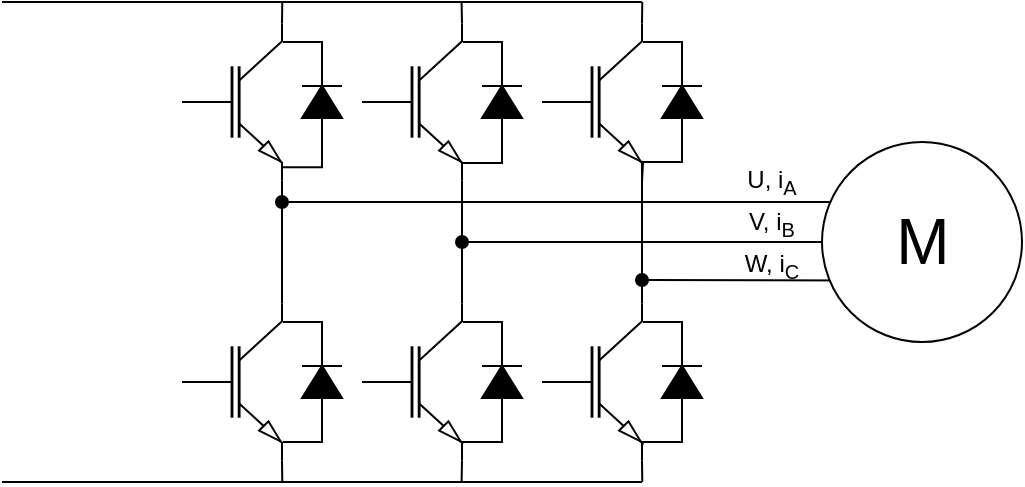 <mxfile>
    <diagram id="fXAL7jxrKui0sIYvCSV5" name="Detailed">
        <mxGraphModel dx="1079" dy="790" grid="1" gridSize="10" guides="1" tooltips="1" connect="1" arrows="1" fold="1" page="1" pageScale="1" pageWidth="850" pageHeight="1100" math="0" shadow="0">
            <root>
                <mxCell id="0"/>
                <mxCell id="1" parent="0"/>
                <mxCell id="2" value="" style="group" vertex="1" connectable="0" parent="1">
                    <mxGeometry x="310" y="220" width="80" height="100" as="geometry"/>
                </mxCell>
                <mxCell id="3" value="" style="verticalLabelPosition=bottom;shadow=0;dashed=0;align=center;html=1;verticalAlign=top;shape=mxgraph.electrical.transistors.nigbt;" vertex="1" parent="2">
                    <mxGeometry width="50" height="100" as="geometry"/>
                </mxCell>
                <mxCell id="4" style="edgeStyle=orthogonalEdgeStyle;rounded=0;html=1;exitX=1;exitY=0.5;exitDx=0;exitDy=0;exitPerimeter=0;endArrow=none;endFill=0;" edge="1" parent="2" source="6">
                    <mxGeometry relative="1" as="geometry">
                        <mxPoint x="50" y="20" as="targetPoint"/>
                    </mxGeometry>
                </mxCell>
                <mxCell id="5" style="edgeStyle=orthogonalEdgeStyle;rounded=0;html=1;exitX=0;exitY=0.5;exitDx=0;exitDy=0;exitPerimeter=0;endArrow=none;endFill=0;entryX=1.003;entryY=0.915;entryDx=0;entryDy=0;entryPerimeter=0;" edge="1" parent="2" source="6" target="3">
                    <mxGeometry relative="1" as="geometry">
                        <mxPoint x="70" y="110" as="targetPoint"/>
                    </mxGeometry>
                </mxCell>
                <mxCell id="6" value="" style="pointerEvents=1;fillColor=strokeColor;verticalLabelPosition=bottom;shadow=0;dashed=0;align=center;html=1;verticalAlign=top;shape=mxgraph.electrical.diodes.diode;rotation=-90;" vertex="1" parent="2">
                    <mxGeometry x="50" y="40" width="40" height="20" as="geometry"/>
                </mxCell>
                <mxCell id="7" value="" style="group" vertex="1" connectable="0" parent="1">
                    <mxGeometry x="310" y="360" width="80" height="100" as="geometry"/>
                </mxCell>
                <mxCell id="8" value="" style="verticalLabelPosition=bottom;shadow=0;dashed=0;align=center;html=1;verticalAlign=top;shape=mxgraph.electrical.transistors.nigbt;" vertex="1" parent="7">
                    <mxGeometry width="50" height="100" as="geometry"/>
                </mxCell>
                <mxCell id="9" style="edgeStyle=orthogonalEdgeStyle;rounded=0;html=1;exitX=1;exitY=0.5;exitDx=0;exitDy=0;exitPerimeter=0;endArrow=none;endFill=0;" edge="1" parent="7" source="11">
                    <mxGeometry relative="1" as="geometry">
                        <mxPoint x="50" y="20" as="targetPoint"/>
                    </mxGeometry>
                </mxCell>
                <mxCell id="10" style="edgeStyle=orthogonalEdgeStyle;rounded=0;html=1;exitX=0;exitY=0.5;exitDx=0;exitDy=0;exitPerimeter=0;endArrow=none;endFill=0;" edge="1" parent="7" source="11">
                    <mxGeometry relative="1" as="geometry">
                        <mxPoint x="50" y="80" as="targetPoint"/>
                    </mxGeometry>
                </mxCell>
                <mxCell id="11" value="" style="pointerEvents=1;fillColor=strokeColor;verticalLabelPosition=bottom;shadow=0;dashed=0;align=center;html=1;verticalAlign=top;shape=mxgraph.electrical.diodes.diode;rotation=-90;" vertex="1" parent="7">
                    <mxGeometry x="50" y="40" width="40" height="20" as="geometry"/>
                </mxCell>
                <mxCell id="12" value="" style="group" vertex="1" connectable="0" parent="1">
                    <mxGeometry x="490" y="220" width="80" height="100" as="geometry"/>
                </mxCell>
                <mxCell id="13" value="" style="verticalLabelPosition=bottom;shadow=0;dashed=0;align=center;html=1;verticalAlign=top;shape=mxgraph.electrical.transistors.nigbt;" vertex="1" parent="12">
                    <mxGeometry width="50" height="100" as="geometry"/>
                </mxCell>
                <mxCell id="14" style="edgeStyle=orthogonalEdgeStyle;rounded=0;html=1;exitX=1;exitY=0.5;exitDx=0;exitDy=0;exitPerimeter=0;endArrow=none;endFill=0;" edge="1" parent="12" source="16">
                    <mxGeometry relative="1" as="geometry">
                        <mxPoint x="50" y="20" as="targetPoint"/>
                    </mxGeometry>
                </mxCell>
                <mxCell id="15" style="edgeStyle=orthogonalEdgeStyle;rounded=0;html=1;exitX=0;exitY=0.5;exitDx=0;exitDy=0;exitPerimeter=0;endArrow=none;endFill=0;" edge="1" parent="12" source="16">
                    <mxGeometry relative="1" as="geometry">
                        <mxPoint x="50" y="90" as="targetPoint"/>
                    </mxGeometry>
                </mxCell>
                <mxCell id="16" value="" style="pointerEvents=1;fillColor=strokeColor;verticalLabelPosition=bottom;shadow=0;dashed=0;align=center;html=1;verticalAlign=top;shape=mxgraph.electrical.diodes.diode;rotation=-90;" vertex="1" parent="12">
                    <mxGeometry x="50" y="40" width="40" height="20" as="geometry"/>
                </mxCell>
                <mxCell id="17" value="" style="group" vertex="1" connectable="0" parent="1">
                    <mxGeometry x="490" y="360" width="80" height="100" as="geometry"/>
                </mxCell>
                <mxCell id="18" value="" style="verticalLabelPosition=bottom;shadow=0;dashed=0;align=center;html=1;verticalAlign=top;shape=mxgraph.electrical.transistors.nigbt;" vertex="1" parent="17">
                    <mxGeometry width="50" height="100" as="geometry"/>
                </mxCell>
                <mxCell id="19" style="edgeStyle=orthogonalEdgeStyle;rounded=0;html=1;exitX=1;exitY=0.5;exitDx=0;exitDy=0;exitPerimeter=0;endArrow=none;endFill=0;" edge="1" parent="17" source="21">
                    <mxGeometry relative="1" as="geometry">
                        <mxPoint x="50" y="20" as="targetPoint"/>
                    </mxGeometry>
                </mxCell>
                <mxCell id="20" style="edgeStyle=orthogonalEdgeStyle;rounded=0;html=1;exitX=0;exitY=0.5;exitDx=0;exitDy=0;exitPerimeter=0;endArrow=none;endFill=0;" edge="1" parent="17" source="21">
                    <mxGeometry relative="1" as="geometry">
                        <mxPoint x="50" y="82" as="targetPoint"/>
                    </mxGeometry>
                </mxCell>
                <mxCell id="21" value="" style="pointerEvents=1;fillColor=strokeColor;verticalLabelPosition=bottom;shadow=0;dashed=0;align=center;html=1;verticalAlign=top;shape=mxgraph.electrical.diodes.diode;rotation=-90;" vertex="1" parent="17">
                    <mxGeometry x="50" y="40" width="40" height="20" as="geometry"/>
                </mxCell>
                <mxCell id="22" value="" style="group" vertex="1" connectable="0" parent="1">
                    <mxGeometry x="400" y="220" width="80" height="100" as="geometry"/>
                </mxCell>
                <mxCell id="23" value="" style="verticalLabelPosition=bottom;shadow=0;dashed=0;align=center;html=1;verticalAlign=top;shape=mxgraph.electrical.transistors.nigbt;" vertex="1" parent="22">
                    <mxGeometry width="50" height="100" as="geometry"/>
                </mxCell>
                <mxCell id="24" style="edgeStyle=orthogonalEdgeStyle;rounded=0;html=1;exitX=1;exitY=0.5;exitDx=0;exitDy=0;exitPerimeter=0;endArrow=none;endFill=0;" edge="1" parent="22" source="26">
                    <mxGeometry relative="1" as="geometry">
                        <mxPoint x="50" y="20" as="targetPoint"/>
                    </mxGeometry>
                </mxCell>
                <mxCell id="25" style="edgeStyle=orthogonalEdgeStyle;rounded=0;html=1;exitX=0;exitY=0.5;exitDx=0;exitDy=0;exitPerimeter=0;endArrow=none;endFill=0;entryX=0.996;entryY=0.888;entryDx=0;entryDy=0;entryPerimeter=0;" edge="1" parent="22" source="26" target="23">
                    <mxGeometry relative="1" as="geometry">
                        <mxPoint x="70" y="90" as="targetPoint"/>
                    </mxGeometry>
                </mxCell>
                <mxCell id="26" value="" style="pointerEvents=1;fillColor=strokeColor;verticalLabelPosition=bottom;shadow=0;dashed=0;align=center;html=1;verticalAlign=top;shape=mxgraph.electrical.diodes.diode;rotation=-90;" vertex="1" parent="22">
                    <mxGeometry x="50" y="40" width="40" height="20" as="geometry"/>
                </mxCell>
                <mxCell id="27" value="" style="group" vertex="1" connectable="0" parent="1">
                    <mxGeometry x="400" y="360" width="80" height="100" as="geometry"/>
                </mxCell>
                <mxCell id="28" value="" style="verticalLabelPosition=bottom;shadow=0;dashed=0;align=center;html=1;verticalAlign=top;shape=mxgraph.electrical.transistors.nigbt;" vertex="1" parent="27">
                    <mxGeometry width="50" height="100" as="geometry"/>
                </mxCell>
                <mxCell id="29" style="edgeStyle=orthogonalEdgeStyle;rounded=0;html=1;exitX=1;exitY=0.5;exitDx=0;exitDy=0;exitPerimeter=0;endArrow=none;endFill=0;" edge="1" parent="27" source="31">
                    <mxGeometry relative="1" as="geometry">
                        <mxPoint x="50" y="20" as="targetPoint"/>
                    </mxGeometry>
                </mxCell>
                <mxCell id="30" style="edgeStyle=orthogonalEdgeStyle;rounded=0;html=1;exitX=0;exitY=0.5;exitDx=0;exitDy=0;exitPerimeter=0;endArrow=none;endFill=0;" edge="1" parent="27" source="31">
                    <mxGeometry relative="1" as="geometry">
                        <mxPoint x="50" y="81" as="targetPoint"/>
                    </mxGeometry>
                </mxCell>
                <mxCell id="31" value="" style="pointerEvents=1;fillColor=strokeColor;verticalLabelPosition=bottom;shadow=0;dashed=0;align=center;html=1;verticalAlign=top;shape=mxgraph.electrical.diodes.diode;rotation=-90;" vertex="1" parent="27">
                    <mxGeometry x="50" y="40" width="40" height="20" as="geometry"/>
                </mxCell>
                <mxCell id="32" style="edgeStyle=orthogonalEdgeStyle;rounded=0;html=1;exitX=1;exitY=1;exitDx=0;exitDy=0;exitPerimeter=0;entryX=1;entryY=0;entryDx=0;entryDy=0;entryPerimeter=0;endArrow=none;endFill=0;" edge="1" parent="1" source="3" target="8">
                    <mxGeometry relative="1" as="geometry"/>
                </mxCell>
                <mxCell id="33" style="edgeStyle=orthogonalEdgeStyle;rounded=0;html=1;exitX=1;exitY=1;exitDx=0;exitDy=0;exitPerimeter=0;entryX=1;entryY=0;entryDx=0;entryDy=0;entryPerimeter=0;endArrow=none;endFill=0;" edge="1" parent="1" source="23" target="28">
                    <mxGeometry relative="1" as="geometry"/>
                </mxCell>
                <mxCell id="34" style="edgeStyle=orthogonalEdgeStyle;rounded=0;html=1;exitX=1;exitY=1;exitDx=0;exitDy=0;exitPerimeter=0;endArrow=none;endFill=0;entryX=1;entryY=0;entryDx=0;entryDy=0;entryPerimeter=0;" edge="1" parent="1" source="13" target="18">
                    <mxGeometry relative="1" as="geometry">
                        <mxPoint x="540.138" y="360" as="targetPoint"/>
                    </mxGeometry>
                </mxCell>
                <mxCell id="35" value="" style="endArrow=none;html=1;rounded=0;" edge="1" parent="1">
                    <mxGeometry width="50" height="50" relative="1" as="geometry">
                        <mxPoint x="220" y="220" as="sourcePoint"/>
                        <mxPoint x="540" y="220" as="targetPoint"/>
                    </mxGeometry>
                </mxCell>
                <mxCell id="36" value="" style="endArrow=none;html=1;rounded=0;" edge="1" parent="1">
                    <mxGeometry width="50" height="50" relative="1" as="geometry">
                        <mxPoint x="220" y="460" as="sourcePoint"/>
                        <mxPoint x="540" y="460" as="targetPoint"/>
                    </mxGeometry>
                </mxCell>
                <mxCell id="37" style="edgeStyle=orthogonalEdgeStyle;rounded=0;html=1;exitX=1;exitY=1;exitDx=0;exitDy=0;exitPerimeter=0;endArrow=none;endFill=0;" edge="1" parent="1" source="18">
                    <mxGeometry relative="1" as="geometry">
                        <mxPoint x="540.138" y="460" as="targetPoint"/>
                    </mxGeometry>
                </mxCell>
                <mxCell id="38" style="edgeStyle=orthogonalEdgeStyle;rounded=0;html=1;exitX=1;exitY=1;exitDx=0;exitDy=0;exitPerimeter=0;endArrow=none;endFill=0;" edge="1" parent="1" source="28">
                    <mxGeometry relative="1" as="geometry">
                        <mxPoint x="449.793" y="460" as="targetPoint"/>
                    </mxGeometry>
                </mxCell>
                <mxCell id="39" style="edgeStyle=orthogonalEdgeStyle;rounded=0;html=1;exitX=1;exitY=1;exitDx=0;exitDy=0;exitPerimeter=0;endArrow=none;endFill=0;" edge="1" parent="1" source="8">
                    <mxGeometry relative="1" as="geometry">
                        <mxPoint x="360.138" y="460" as="targetPoint"/>
                    </mxGeometry>
                </mxCell>
                <mxCell id="40" style="edgeStyle=orthogonalEdgeStyle;rounded=0;html=1;exitX=1;exitY=0;exitDx=0;exitDy=0;exitPerimeter=0;endArrow=none;endFill=0;" edge="1" parent="1" source="13">
                    <mxGeometry relative="1" as="geometry">
                        <mxPoint x="540.138" y="220" as="targetPoint"/>
                    </mxGeometry>
                </mxCell>
                <mxCell id="41" style="edgeStyle=orthogonalEdgeStyle;rounded=0;html=1;exitX=1;exitY=0;exitDx=0;exitDy=0;exitPerimeter=0;endArrow=none;endFill=0;" edge="1" parent="1" source="23">
                    <mxGeometry relative="1" as="geometry">
                        <mxPoint x="449.793" y="220" as="targetPoint"/>
                    </mxGeometry>
                </mxCell>
                <mxCell id="42" style="edgeStyle=orthogonalEdgeStyle;rounded=0;html=1;exitX=1;exitY=0;exitDx=0;exitDy=0;exitPerimeter=0;endArrow=none;endFill=0;" edge="1" parent="1" source="3">
                    <mxGeometry relative="1" as="geometry">
                        <mxPoint x="360.138" y="220" as="targetPoint"/>
                    </mxGeometry>
                </mxCell>
                <mxCell id="43" value="" style="endArrow=none;html=1;rounded=0;startArrow=oval;startFill=1;" edge="1" parent="1">
                    <mxGeometry width="50" height="50" relative="1" as="geometry">
                        <mxPoint x="360" y="320" as="sourcePoint"/>
                        <mxPoint x="650" y="320" as="targetPoint"/>
                    </mxGeometry>
                </mxCell>
                <mxCell id="44" value="" style="endArrow=none;html=1;rounded=0;startArrow=oval;startFill=1;" edge="1" parent="1">
                    <mxGeometry width="50" height="50" relative="1" as="geometry">
                        <mxPoint x="450" y="340" as="sourcePoint"/>
                        <mxPoint x="650" y="340" as="targetPoint"/>
                    </mxGeometry>
                </mxCell>
                <mxCell id="45" value="" style="endArrow=none;html=1;rounded=0;startArrow=oval;startFill=1;" edge="1" parent="1">
                    <mxGeometry width="50" height="50" relative="1" as="geometry">
                        <mxPoint x="540" y="359" as="sourcePoint"/>
                        <mxPoint x="650" y="359.31" as="targetPoint"/>
                    </mxGeometry>
                </mxCell>
                <mxCell id="46" value="M" style="verticalLabelPosition=middle;shadow=0;dashed=0;align=center;html=1;verticalAlign=middle;strokeWidth=1;shape=ellipse;fontSize=32;perimeter=ellipsePerimeter;" vertex="1" parent="1">
                    <mxGeometry x="630" y="290" width="100" height="100" as="geometry"/>
                </mxCell>
                <mxCell id="47" value="U, i&lt;sub&gt;A&lt;/sub&gt;" style="text;html=1;strokeColor=none;fillColor=none;align=center;verticalAlign=middle;whiteSpace=wrap;rounded=0;" vertex="1" parent="1">
                    <mxGeometry x="580" y="300" width="50" height="20" as="geometry"/>
                </mxCell>
                <mxCell id="48" value="V, i&lt;sub&gt;B&lt;/sub&gt;" style="text;html=1;strokeColor=none;fillColor=none;align=center;verticalAlign=middle;whiteSpace=wrap;rounded=0;" vertex="1" parent="1">
                    <mxGeometry x="580" y="321" width="50" height="20" as="geometry"/>
                </mxCell>
                <mxCell id="49" value="W, i&lt;sub&gt;C&lt;/sub&gt;" style="text;html=1;strokeColor=none;fillColor=none;align=center;verticalAlign=middle;whiteSpace=wrap;rounded=0;" vertex="1" parent="1">
                    <mxGeometry x="580" y="342" width="50" height="20" as="geometry"/>
                </mxCell>
            </root>
        </mxGraphModel>
    </diagram>
    <diagram id="tfxwnirkghS6HDdkio14" name="Overview">
        <mxGraphModel dx="1374" dy="790" grid="1" gridSize="10" guides="1" tooltips="1" connect="1" arrows="1" fold="1" page="1" pageScale="1" pageWidth="850" pageHeight="1100" math="0" shadow="0">
            <root>
                <mxCell id="B-IViplAS9wmjALhyfJd-0"/>
                <mxCell id="B-IViplAS9wmjALhyfJd-1" parent="B-IViplAS9wmjALhyfJd-0"/>
                <mxCell id="ejMBxo-EQtrqSvBw6PCG-11" style="edgeStyle=none;html=1;exitX=1;exitY=0.25;exitDx=0;exitDy=0;fontSize=12;startArrow=none;startFill=0;endArrow=blockThin;endFill=1;strokeWidth=2;" edge="1" parent="B-IViplAS9wmjALhyfJd-1" source="B-IViplAS9wmjALhyfJd-5">
                    <mxGeometry relative="1" as="geometry">
                        <mxPoint x="650" y="100" as="targetPoint"/>
                    </mxGeometry>
                </mxCell>
                <mxCell id="ejMBxo-EQtrqSvBw6PCG-12" style="edgeStyle=none;html=1;exitX=1;exitY=0.5;exitDx=0;exitDy=0;entryX=0.4;entryY=0.5;entryDx=0;entryDy=0;entryPerimeter=0;fontSize=12;startArrow=none;startFill=0;endArrow=blockThin;endFill=1;strokeWidth=2;" edge="1" parent="B-IViplAS9wmjALhyfJd-1" source="B-IViplAS9wmjALhyfJd-5" target="B-IViplAS9wmjALhyfJd-3">
                    <mxGeometry relative="1" as="geometry"/>
                </mxCell>
                <mxCell id="ejMBxo-EQtrqSvBw6PCG-13" style="edgeStyle=none;html=1;exitX=1;exitY=0.75;exitDx=0;exitDy=0;entryX=0.4;entryY=0.7;entryDx=0;entryDy=0;entryPerimeter=0;fontSize=12;startArrow=none;startFill=0;endArrow=blockThin;endFill=1;strokeWidth=2;" edge="1" parent="B-IViplAS9wmjALhyfJd-1" source="B-IViplAS9wmjALhyfJd-5" target="B-IViplAS9wmjALhyfJd-3">
                    <mxGeometry relative="1" as="geometry"/>
                </mxCell>
                <mxCell id="c2sT3-lW5XI8wE1A4uoz-4" value="" style="rounded=0;whiteSpace=wrap;html=1;fillColor=none;dashed=1;strokeColor=#FF66B3;" vertex="1" parent="B-IViplAS9wmjALhyfJd-1">
                    <mxGeometry x="570" y="30" width="180" height="250" as="geometry"/>
                </mxCell>
                <mxCell id="pqB6eh-7wnOLOfCNdrI0-2" value="" style="rounded=0;whiteSpace=wrap;html=1;fillColor=none;dashed=1;strokeColor=#FF66B3;" vertex="1" parent="B-IViplAS9wmjALhyfJd-1">
                    <mxGeometry x="160" y="370" width="390" height="150" as="geometry"/>
                </mxCell>
                <mxCell id="pqB6eh-7wnOLOfCNdrI0-0" value="" style="rounded=0;whiteSpace=wrap;html=1;fillColor=none;dashed=1;fontColor=#ffffff;strokeColor=#FF66B3;" vertex="1" parent="B-IViplAS9wmjALhyfJd-1">
                    <mxGeometry x="320" y="30" width="230" height="320" as="geometry"/>
                </mxCell>
                <mxCell id="B-IViplAS9wmjALhyfJd-2" style="edgeStyle=none;html=1;exitX=0.5;exitY=1;exitDx=0;exitDy=0;endArrow=blockThin;endFill=1;" edge="1" parent="B-IViplAS9wmjALhyfJd-1" source="B-IViplAS9wmjALhyfJd-3" target="B-IViplAS9wmjALhyfJd-15">
                    <mxGeometry relative="1" as="geometry"/>
                </mxCell>
                <mxCell id="B-IViplAS9wmjALhyfJd-3" value="&lt;font style=&quot;font-size: 24px&quot;&gt;SG&lt;/font&gt;" style="verticalLabelPosition=middle;shadow=0;dashed=0;align=center;html=1;verticalAlign=middle;strokeWidth=3;shape=ellipse;fontSize=32;perimeter=ellipsePerimeter;fillColor=#1ba1e2;strokeColor=#006EAF;fontColor=#ffffff;" vertex="1" parent="B-IViplAS9wmjALhyfJd-1">
                    <mxGeometry x="610" y="70" width="100" height="100" as="geometry"/>
                </mxCell>
                <mxCell id="B-IViplAS9wmjALhyfJd-5" value="3-Phase Inverter&lt;br&gt;(IGBTs)" style="rounded=0;whiteSpace=wrap;html=1;strokeWidth=3;fillColor=#1ba1e2;fontColor=#ffffff;strokeColor=#006EAF;" vertex="1" parent="B-IViplAS9wmjALhyfJd-1">
                    <mxGeometry x="360" y="80" width="120" height="80" as="geometry"/>
                </mxCell>
                <mxCell id="B-IViplAS9wmjALhyfJd-6" style="edgeStyle=none;html=1;entryX=0;entryY=0.5;entryDx=0;entryDy=0;endArrow=none;endFill=0;strokeWidth=3;startArrow=none;startFill=0;" edge="1" parent="B-IViplAS9wmjALhyfJd-1" target="B-IViplAS9wmjALhyfJd-5">
                    <mxGeometry relative="1" as="geometry">
                        <mxPoint x="260" y="120" as="sourcePoint"/>
                    </mxGeometry>
                </mxCell>
                <mxCell id="B-IViplAS9wmjALhyfJd-7" value="270V Battery" style="pointerEvents=1;verticalLabelPosition=bottom;shadow=0;dashed=0;align=center;html=1;verticalAlign=top;shape=mxgraph.electrical.miscellaneous.batteryStack;rotation=0;strokeWidth=3;" vertex="1" parent="B-IViplAS9wmjALhyfJd-1">
                    <mxGeometry x="30" y="80" width="120" height="80" as="geometry"/>
                </mxCell>
                <mxCell id="B-IViplAS9wmjALhyfJd-8" style="edgeStyle=none;html=1;exitX=0.5;exitY=0;exitDx=0;exitDy=0;entryX=0.5;entryY=1;entryDx=0;entryDy=0;endArrow=blockThin;endFill=1;" edge="1" parent="B-IViplAS9wmjALhyfJd-1" source="B-IViplAS9wmjALhyfJd-9" target="B-IViplAS9wmjALhyfJd-5">
                    <mxGeometry relative="1" as="geometry"/>
                </mxCell>
                <mxCell id="B-IViplAS9wmjALhyfJd-9" value="Gate Drivers" style="rounded=0;whiteSpace=wrap;html=1;fillColor=#1ba1e2;fontColor=#ffffff;strokeColor=#006EAF;" vertex="1" parent="B-IViplAS9wmjALhyfJd-1">
                    <mxGeometry x="360" y="240" width="120" height="80" as="geometry"/>
                </mxCell>
                <mxCell id="B-IViplAS9wmjALhyfJd-10" style="edgeStyle=none;html=1;exitX=0.5;exitY=0;exitDx=0;exitDy=0;entryX=0.5;entryY=1;entryDx=0;entryDy=0;endArrow=blockThin;endFill=1;" edge="1" parent="B-IViplAS9wmjALhyfJd-1" source="B-IViplAS9wmjALhyfJd-11" target="B-IViplAS9wmjALhyfJd-9">
                    <mxGeometry relative="1" as="geometry"/>
                </mxCell>
                <mxCell id="B-IViplAS9wmjALhyfJd-11" value="32-bit MCU" style="rounded=0;whiteSpace=wrap;html=1;fillColor=#1ba1e2;fontColor=#ffffff;strokeColor=#006EAF;" vertex="1" parent="B-IViplAS9wmjALhyfJd-1">
                    <mxGeometry x="360" y="405" width="120" height="80" as="geometry"/>
                </mxCell>
                <mxCell id="ejMBxo-EQtrqSvBw6PCG-3" style="edgeStyle=none;html=1;exitX=1;exitY=0.5;exitDx=0;exitDy=0;entryX=0;entryY=0.5;entryDx=0;entryDy=0;fontSize=12;endArrow=none;endFill=0;" edge="1" parent="B-IViplAS9wmjALhyfJd-1" source="B-IViplAS9wmjALhyfJd-13" target="ejMBxo-EQtrqSvBw6PCG-2">
                    <mxGeometry relative="1" as="geometry"/>
                </mxCell>
                <mxCell id="B-IViplAS9wmjALhyfJd-13" value="28V Battery" style="pointerEvents=1;verticalLabelPosition=bottom;shadow=0;dashed=0;align=center;html=1;verticalAlign=top;shape=mxgraph.electrical.miscellaneous.batteryStack;rotation=0;" vertex="1" parent="B-IViplAS9wmjALhyfJd-1">
                    <mxGeometry x="40" y="415" width="90" height="60" as="geometry"/>
                </mxCell>
                <mxCell id="B-IViplAS9wmjALhyfJd-14" style="edgeStyle=orthogonalEdgeStyle;html=1;exitX=0.5;exitY=1;exitDx=0;exitDy=0;entryX=1;entryY=0.75;entryDx=0;entryDy=0;endArrow=blockThin;endFill=1;" edge="1" parent="B-IViplAS9wmjALhyfJd-1" source="B-IViplAS9wmjALhyfJd-15" target="B-IViplAS9wmjALhyfJd-11">
                    <mxGeometry relative="1" as="geometry"/>
                </mxCell>
                <mxCell id="B-IViplAS9wmjALhyfJd-15" value="Encoder" style="rounded=0;whiteSpace=wrap;html=1;fillColor=#1ba1e2;fontColor=#ffffff;strokeColor=#006EAF;" vertex="1" parent="B-IViplAS9wmjALhyfJd-1">
                    <mxGeometry x="610" y="200" width="100" height="50" as="geometry"/>
                </mxCell>
                <mxCell id="pqB6eh-7wnOLOfCNdrI0-1" value="Driver Stage" style="text;html=1;strokeColor=none;fillColor=none;align=center;verticalAlign=middle;whiteSpace=wrap;rounded=0;dashed=1;fontStyle=1" vertex="1" parent="B-IViplAS9wmjALhyfJd-1">
                    <mxGeometry x="320" y="30" width="100" height="30" as="geometry"/>
                </mxCell>
                <mxCell id="pqB6eh-7wnOLOfCNdrI0-3" value="Control Unit" style="text;html=1;strokeColor=none;fillColor=none;align=center;verticalAlign=middle;whiteSpace=wrap;rounded=0;dashed=1;fontStyle=1" vertex="1" parent="B-IViplAS9wmjALhyfJd-1">
                    <mxGeometry x="160" y="370" width="90" height="30" as="geometry"/>
                </mxCell>
                <mxCell id="pqB6eh-7wnOLOfCNdrI0-6" style="edgeStyle=none;html=1;exitX=0.5;exitY=0;exitDx=0;exitDy=0;entryX=0.5;entryY=1;entryDx=0;entryDy=0;fontSize=24;endArrow=blockThin;endFill=1;startArrow=blockThin;startFill=1;" edge="1" parent="B-IViplAS9wmjALhyfJd-1" source="pqB6eh-7wnOLOfCNdrI0-5" target="B-IViplAS9wmjALhyfJd-11">
                    <mxGeometry relative="1" as="geometry"/>
                </mxCell>
                <mxCell id="pqB6eh-7wnOLOfCNdrI0-5" value="FADEC" style="rounded=0;whiteSpace=wrap;html=1;" vertex="1" parent="B-IViplAS9wmjALhyfJd-1">
                    <mxGeometry x="360" y="600" width="120" height="80" as="geometry"/>
                </mxCell>
                <mxCell id="c2sT3-lW5XI8wE1A4uoz-0" value="" style="rounded=0;whiteSpace=wrap;html=1;fontSize=24;strokeColor=#FFFFFF;fillColor=none;" vertex="1" parent="B-IViplAS9wmjALhyfJd-1">
                    <mxGeometry x="250" y="70" width="10" height="110" as="geometry"/>
                </mxCell>
                <mxCell id="c2sT3-lW5XI8wE1A4uoz-1" style="edgeStyle=none;html=1;entryX=0;entryY=0.5;entryDx=0;entryDy=0;endArrow=none;endFill=0;strokeWidth=3;startArrow=none;startFill=0;" edge="1" parent="B-IViplAS9wmjALhyfJd-1">
                    <mxGeometry relative="1" as="geometry">
                        <mxPoint x="150" y="119.5" as="sourcePoint"/>
                        <mxPoint x="250" y="119.5" as="targetPoint"/>
                    </mxGeometry>
                </mxCell>
                <mxCell id="c2sT3-lW5XI8wE1A4uoz-3" value="270V Bus" style="text;html=1;strokeColor=none;fillColor=none;align=center;verticalAlign=middle;whiteSpace=wrap;rounded=0;dashed=1;fontStyle=0" vertex="1" parent="B-IViplAS9wmjALhyfJd-1">
                    <mxGeometry x="205" y="40" width="100" height="30" as="geometry"/>
                </mxCell>
                <mxCell id="c2sT3-lW5XI8wE1A4uoz-6" value="S/G Unit" style="text;html=1;strokeColor=none;fillColor=none;align=center;verticalAlign=middle;whiteSpace=wrap;rounded=0;dashed=1;fontStyle=1" vertex="1" parent="B-IViplAS9wmjALhyfJd-1">
                    <mxGeometry x="570" y="30" width="70" height="30" as="geometry"/>
                </mxCell>
                <mxCell id="ejMBxo-EQtrqSvBw6PCG-4" style="edgeStyle=none;html=1;exitX=1;exitY=0.5;exitDx=0;exitDy=0;entryX=0;entryY=0.5;entryDx=0;entryDy=0;fontSize=12;endArrow=none;endFill=0;" edge="1" parent="B-IViplAS9wmjALhyfJd-1" source="ejMBxo-EQtrqSvBw6PCG-2" target="B-IViplAS9wmjALhyfJd-11">
                    <mxGeometry relative="1" as="geometry"/>
                </mxCell>
                <mxCell id="ejMBxo-EQtrqSvBw6PCG-2" value="Power&lt;br&gt;management" style="rounded=0;whiteSpace=wrap;html=1;fillColor=#1ba1e2;fontColor=#ffffff;strokeColor=#006EAF;" vertex="1" parent="B-IViplAS9wmjALhyfJd-1">
                    <mxGeometry x="200" y="405" width="120" height="80" as="geometry"/>
                </mxCell>
                <mxCell id="ejMBxo-EQtrqSvBw6PCG-16" style="edgeStyle=orthogonalEdgeStyle;html=1;exitX=1;exitY=0.5;exitDx=0;exitDy=0;entryX=1;entryY=0.25;entryDx=0;entryDy=0;fontSize=12;startArrow=none;startFill=0;endArrow=blockThin;endFill=1;strokeWidth=1;" edge="1" parent="B-IViplAS9wmjALhyfJd-1" source="ejMBxo-EQtrqSvBw6PCG-9" target="B-IViplAS9wmjALhyfJd-11">
                    <mxGeometry relative="1" as="geometry">
                        <Array as="points">
                            <mxPoint x="520" y="425"/>
                        </Array>
                    </mxGeometry>
                </mxCell>
                <mxCell id="ejMBxo-EQtrqSvBw6PCG-9" value="" style="ellipse;whiteSpace=wrap;html=1;fontSize=12;rotation=90;fillColor=none;" vertex="1" parent="B-IViplAS9wmjALhyfJd-1">
                    <mxGeometry x="485" y="110" width="70" height="20" as="geometry"/>
                </mxCell>
                <mxCell id="ejMBxo-EQtrqSvBw6PCG-17" value="Current&lt;br&gt;sensor&lt;br&gt;signal" style="text;html=1;strokeColor=none;fillColor=none;align=center;verticalAlign=middle;whiteSpace=wrap;rounded=0;fontSize=12;" vertex="1" parent="B-IViplAS9wmjALhyfJd-1">
                    <mxGeometry x="490" y="40" width="60" height="30" as="geometry"/>
                </mxCell>
            </root>
        </mxGraphModel>
    </diagram>
</mxfile>